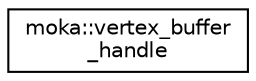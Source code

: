 digraph "Graphical Class Hierarchy"
{
 // LATEX_PDF_SIZE
  edge [fontname="Helvetica",fontsize="10",labelfontname="Helvetica",labelfontsize="10"];
  node [fontname="Helvetica",fontsize="10",shape=record];
  rankdir="LR";
  Node0 [label="moka::vertex_buffer\l_handle",height=0.2,width=0.4,color="black", fillcolor="white", style="filled",URL="$structmoka_1_1vertex__buffer__handle.html",tooltip="A handle to a vertex buffer object on the device."];
}
